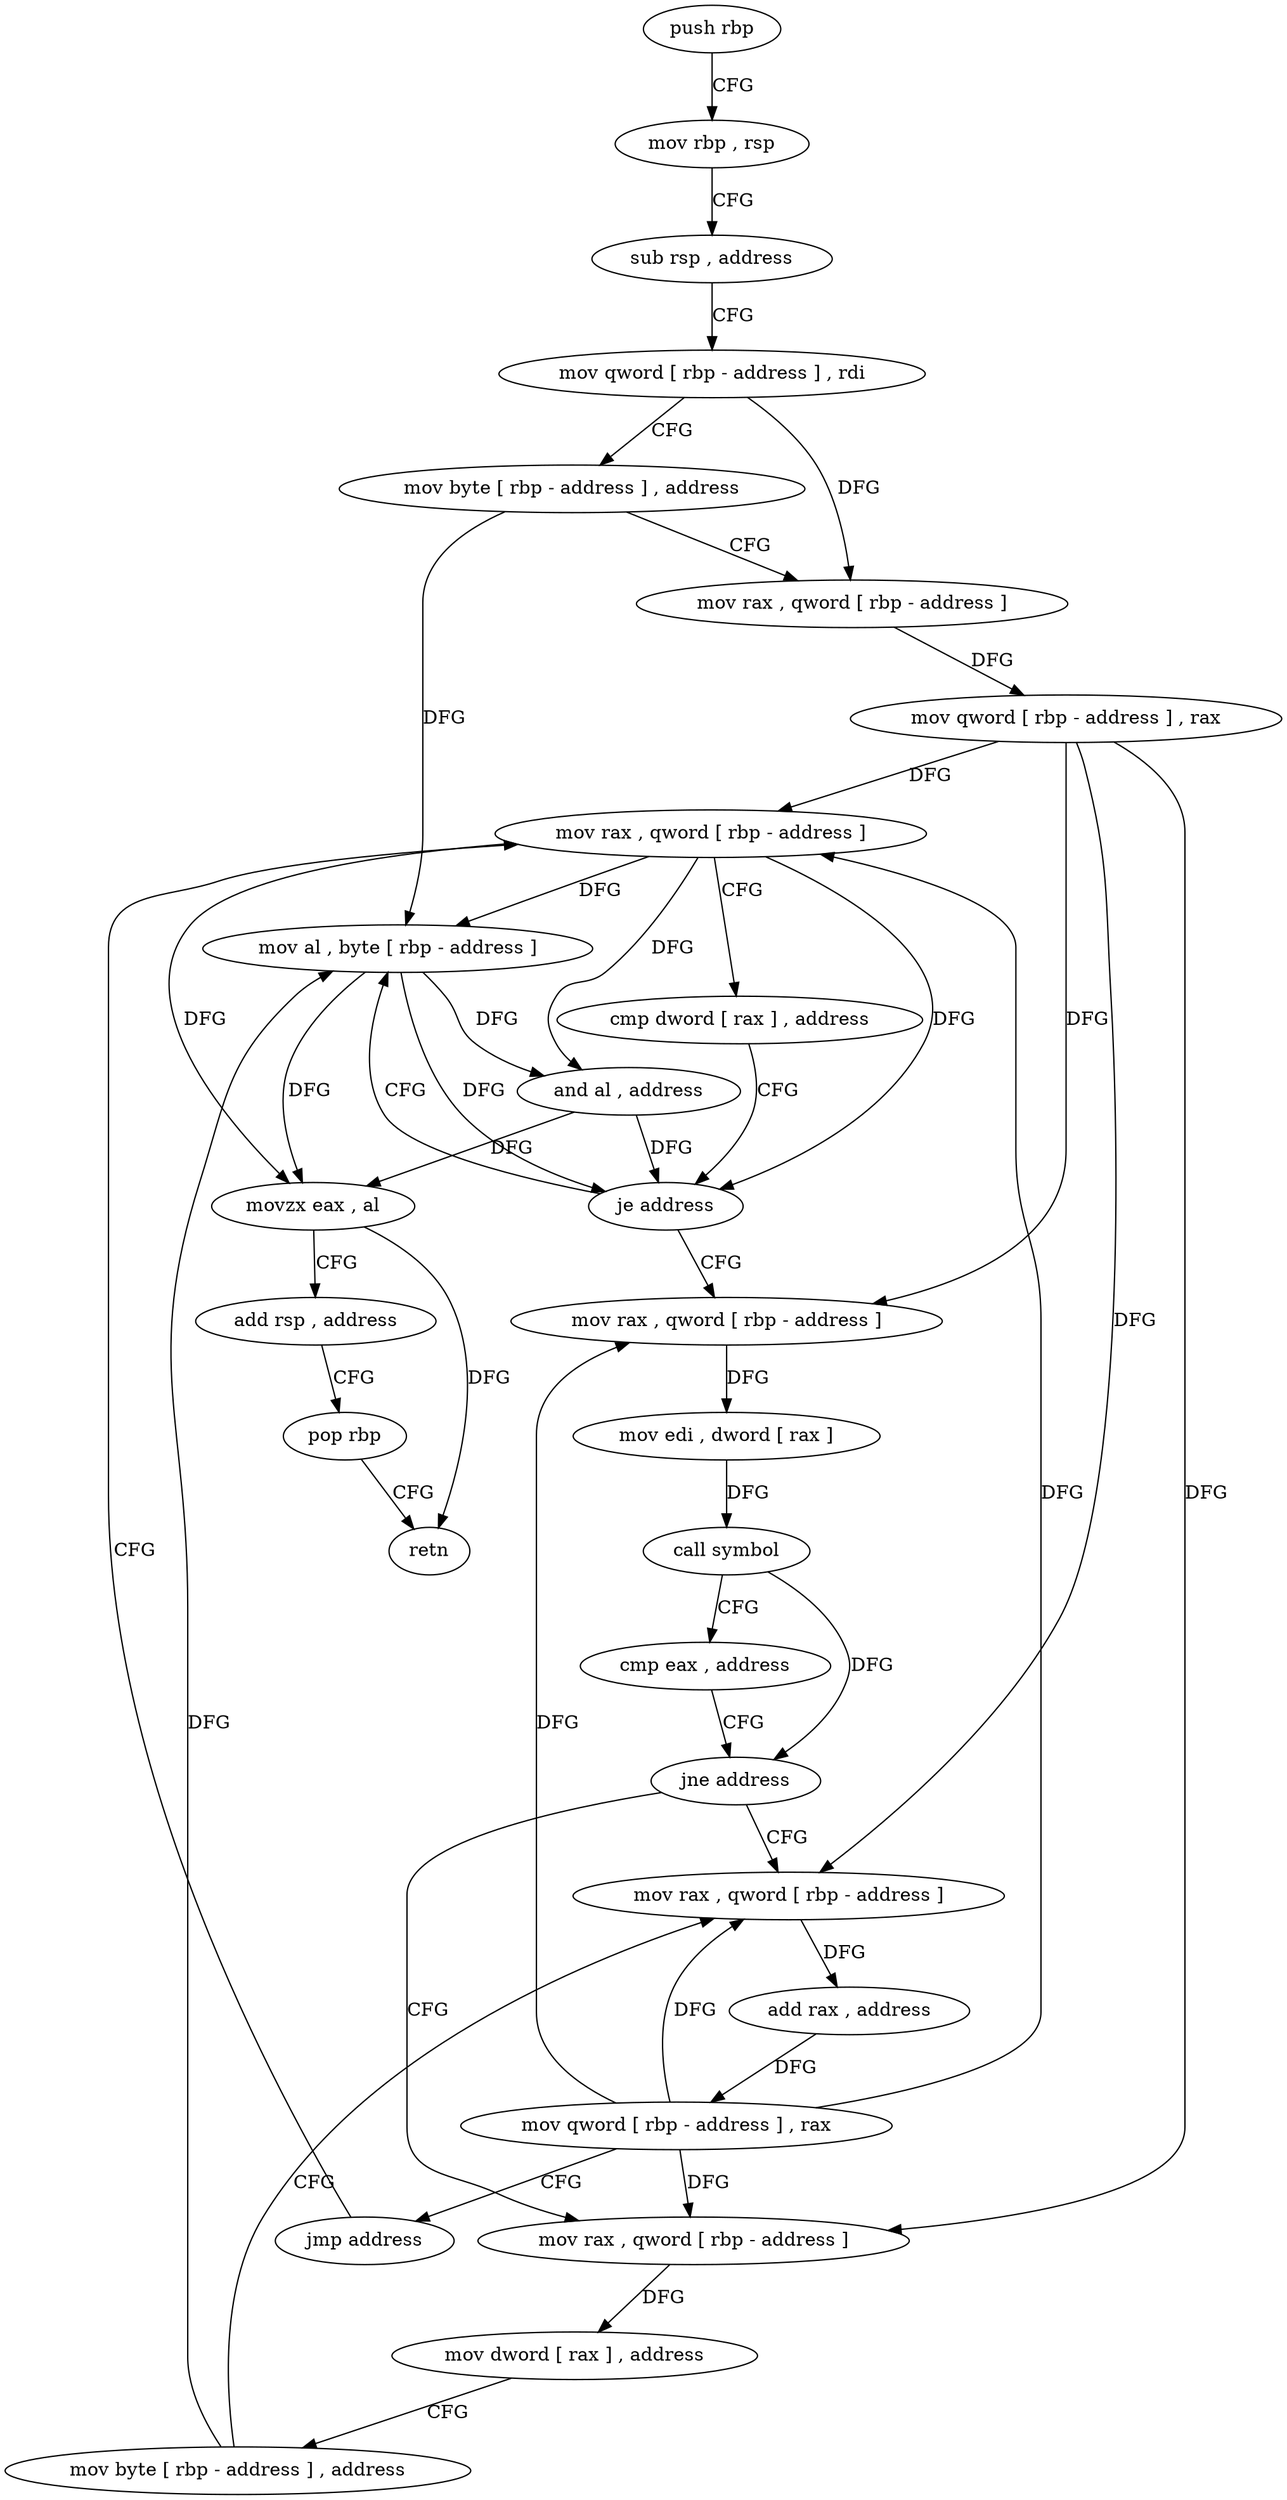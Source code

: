 digraph "func" {
"4288544" [label = "push rbp" ]
"4288545" [label = "mov rbp , rsp" ]
"4288548" [label = "sub rsp , address" ]
"4288552" [label = "mov qword [ rbp - address ] , rdi" ]
"4288556" [label = "mov byte [ rbp - address ] , address" ]
"4288560" [label = "mov rax , qword [ rbp - address ]" ]
"4288564" [label = "mov qword [ rbp - address ] , rax" ]
"4288568" [label = "mov rax , qword [ rbp - address ]" ]
"4288634" [label = "mov al , byte [ rbp - address ]" ]
"4288637" [label = "and al , address" ]
"4288639" [label = "movzx eax , al" ]
"4288642" [label = "add rsp , address" ]
"4288646" [label = "pop rbp" ]
"4288647" [label = "retn" ]
"4288581" [label = "mov rax , qword [ rbp - address ]" ]
"4288585" [label = "mov edi , dword [ rax ]" ]
"4288587" [label = "call symbol" ]
"4288592" [label = "cmp eax , address" ]
"4288595" [label = "jne address" ]
"4288615" [label = "mov rax , qword [ rbp - address ]" ]
"4288601" [label = "mov rax , qword [ rbp - address ]" ]
"4288619" [label = "add rax , address" ]
"4288625" [label = "mov qword [ rbp - address ] , rax" ]
"4288629" [label = "jmp address" ]
"4288605" [label = "mov dword [ rax ] , address" ]
"4288611" [label = "mov byte [ rbp - address ] , address" ]
"4288572" [label = "cmp dword [ rax ] , address" ]
"4288575" [label = "je address" ]
"4288544" -> "4288545" [ label = "CFG" ]
"4288545" -> "4288548" [ label = "CFG" ]
"4288548" -> "4288552" [ label = "CFG" ]
"4288552" -> "4288556" [ label = "CFG" ]
"4288552" -> "4288560" [ label = "DFG" ]
"4288556" -> "4288560" [ label = "CFG" ]
"4288556" -> "4288634" [ label = "DFG" ]
"4288560" -> "4288564" [ label = "DFG" ]
"4288564" -> "4288568" [ label = "DFG" ]
"4288564" -> "4288581" [ label = "DFG" ]
"4288564" -> "4288615" [ label = "DFG" ]
"4288564" -> "4288601" [ label = "DFG" ]
"4288568" -> "4288572" [ label = "CFG" ]
"4288568" -> "4288575" [ label = "DFG" ]
"4288568" -> "4288634" [ label = "DFG" ]
"4288568" -> "4288637" [ label = "DFG" ]
"4288568" -> "4288639" [ label = "DFG" ]
"4288634" -> "4288637" [ label = "DFG" ]
"4288634" -> "4288575" [ label = "DFG" ]
"4288634" -> "4288639" [ label = "DFG" ]
"4288637" -> "4288639" [ label = "DFG" ]
"4288637" -> "4288575" [ label = "DFG" ]
"4288639" -> "4288642" [ label = "CFG" ]
"4288639" -> "4288647" [ label = "DFG" ]
"4288642" -> "4288646" [ label = "CFG" ]
"4288646" -> "4288647" [ label = "CFG" ]
"4288581" -> "4288585" [ label = "DFG" ]
"4288585" -> "4288587" [ label = "DFG" ]
"4288587" -> "4288592" [ label = "CFG" ]
"4288587" -> "4288595" [ label = "DFG" ]
"4288592" -> "4288595" [ label = "CFG" ]
"4288595" -> "4288615" [ label = "CFG" ]
"4288595" -> "4288601" [ label = "CFG" ]
"4288615" -> "4288619" [ label = "DFG" ]
"4288601" -> "4288605" [ label = "DFG" ]
"4288619" -> "4288625" [ label = "DFG" ]
"4288625" -> "4288629" [ label = "CFG" ]
"4288625" -> "4288568" [ label = "DFG" ]
"4288625" -> "4288581" [ label = "DFG" ]
"4288625" -> "4288615" [ label = "DFG" ]
"4288625" -> "4288601" [ label = "DFG" ]
"4288629" -> "4288568" [ label = "CFG" ]
"4288605" -> "4288611" [ label = "CFG" ]
"4288611" -> "4288615" [ label = "CFG" ]
"4288611" -> "4288634" [ label = "DFG" ]
"4288572" -> "4288575" [ label = "CFG" ]
"4288575" -> "4288634" [ label = "CFG" ]
"4288575" -> "4288581" [ label = "CFG" ]
}
